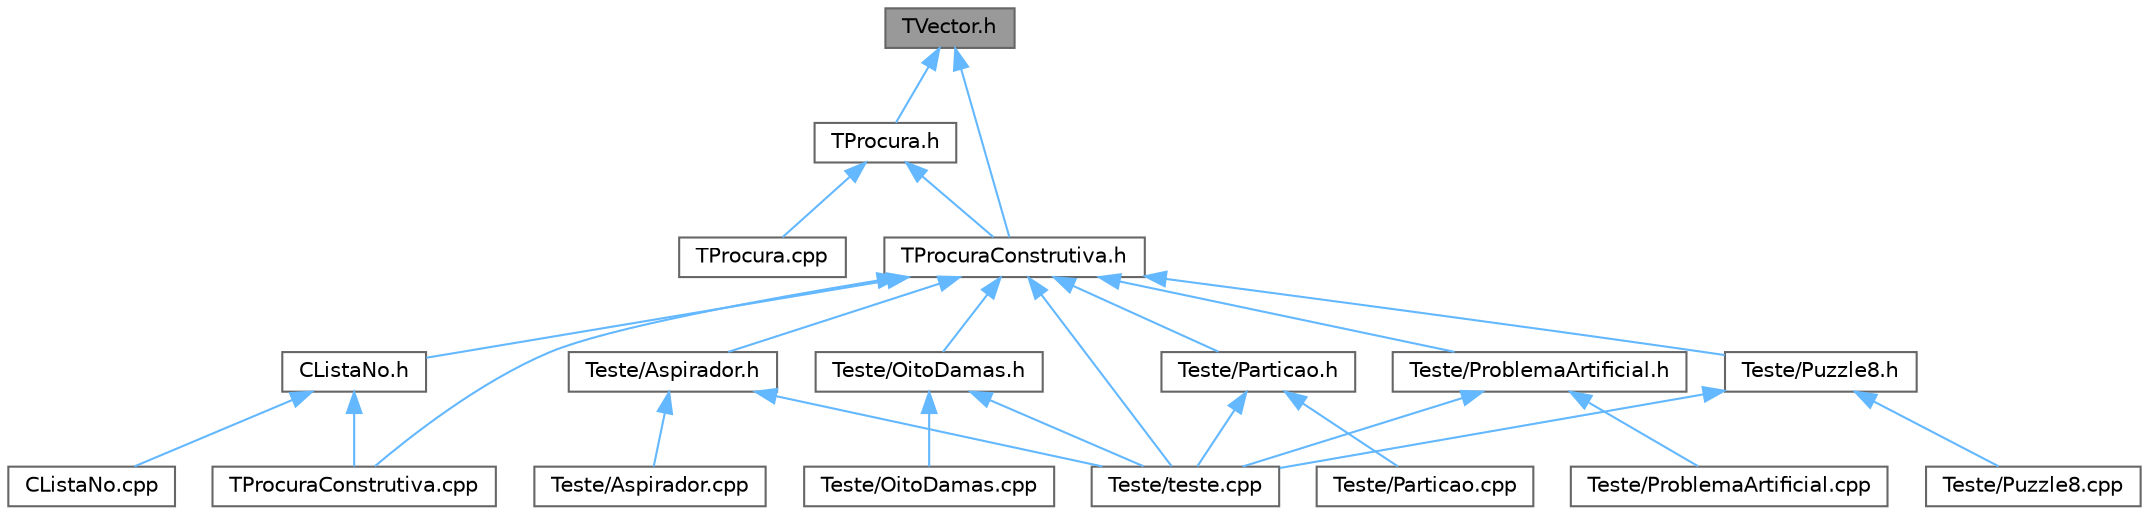 digraph "TVector.h"
{
 // LATEX_PDF_SIZE
  bgcolor="transparent";
  edge [fontname=Helvetica,fontsize=10,labelfontname=Helvetica,labelfontsize=10];
  node [fontname=Helvetica,fontsize=10,shape=box,height=0.2,width=0.4];
  Node1 [id="Node000001",label="TVector.h",height=0.2,width=0.4,color="gray40", fillcolor="grey60", style="filled", fontcolor="black",tooltip=" "];
  Node1 -> Node2 [id="edge25_Node000001_Node000002",dir="back",color="steelblue1",style="solid",tooltip=" "];
  Node2 [id="Node000002",label="TProcura.h",height=0.2,width=0.4,color="grey40", fillcolor="white", style="filled",URL="$TProcura_8h.html",tooltip=" "];
  Node2 -> Node3 [id="edge26_Node000002_Node000003",dir="back",color="steelblue1",style="solid",tooltip=" "];
  Node3 [id="Node000003",label="TProcura.cpp",height=0.2,width=0.4,color="grey40", fillcolor="white", style="filled",URL="$TProcura_8cpp.html",tooltip=" "];
  Node2 -> Node4 [id="edge27_Node000002_Node000004",dir="back",color="steelblue1",style="solid",tooltip=" "];
  Node4 [id="Node000004",label="TProcuraConstrutiva.h",height=0.2,width=0.4,color="grey40", fillcolor="white", style="filled",URL="$TProcuraConstrutiva_8h.html",tooltip=" "];
  Node4 -> Node5 [id="edge28_Node000004_Node000005",dir="back",color="steelblue1",style="solid",tooltip=" "];
  Node5 [id="Node000005",label="CListaNo.h",height=0.2,width=0.4,color="grey40", fillcolor="white", style="filled",URL="$CListaNo_8h.html",tooltip=" "];
  Node5 -> Node6 [id="edge29_Node000005_Node000006",dir="back",color="steelblue1",style="solid",tooltip=" "];
  Node6 [id="Node000006",label="CListaNo.cpp",height=0.2,width=0.4,color="grey40", fillcolor="white", style="filled",URL="$CListaNo_8cpp.html",tooltip=" "];
  Node5 -> Node7 [id="edge30_Node000005_Node000007",dir="back",color="steelblue1",style="solid",tooltip=" "];
  Node7 [id="Node000007",label="TProcuraConstrutiva.cpp",height=0.2,width=0.4,color="grey40", fillcolor="white", style="filled",URL="$TProcuraConstrutiva_8cpp.html",tooltip=" "];
  Node4 -> Node7 [id="edge31_Node000004_Node000007",dir="back",color="steelblue1",style="solid",tooltip=" "];
  Node4 -> Node8 [id="edge32_Node000004_Node000008",dir="back",color="steelblue1",style="solid",tooltip=" "];
  Node8 [id="Node000008",label="Teste/Aspirador.h",height=0.2,width=0.4,color="grey40", fillcolor="white", style="filled",URL="$Aspirador_8h.html",tooltip=" "];
  Node8 -> Node9 [id="edge33_Node000008_Node000009",dir="back",color="steelblue1",style="solid",tooltip=" "];
  Node9 [id="Node000009",label="Teste/Aspirador.cpp",height=0.2,width=0.4,color="grey40", fillcolor="white", style="filled",URL="$Aspirador_8cpp.html",tooltip=" "];
  Node8 -> Node10 [id="edge34_Node000008_Node000010",dir="back",color="steelblue1",style="solid",tooltip=" "];
  Node10 [id="Node000010",label="Teste/teste.cpp",height=0.2,width=0.4,color="grey40", fillcolor="white", style="filled",URL="$teste_8cpp.html",tooltip=" "];
  Node4 -> Node11 [id="edge35_Node000004_Node000011",dir="back",color="steelblue1",style="solid",tooltip=" "];
  Node11 [id="Node000011",label="Teste/OitoDamas.h",height=0.2,width=0.4,color="grey40", fillcolor="white", style="filled",URL="$OitoDamas_8h.html",tooltip=" "];
  Node11 -> Node12 [id="edge36_Node000011_Node000012",dir="back",color="steelblue1",style="solid",tooltip=" "];
  Node12 [id="Node000012",label="Teste/OitoDamas.cpp",height=0.2,width=0.4,color="grey40", fillcolor="white", style="filled",URL="$OitoDamas_8cpp.html",tooltip=" "];
  Node11 -> Node10 [id="edge37_Node000011_Node000010",dir="back",color="steelblue1",style="solid",tooltip=" "];
  Node4 -> Node13 [id="edge38_Node000004_Node000013",dir="back",color="steelblue1",style="solid",tooltip=" "];
  Node13 [id="Node000013",label="Teste/Particao.h",height=0.2,width=0.4,color="grey40", fillcolor="white", style="filled",URL="$Particao_8h.html",tooltip=" "];
  Node13 -> Node14 [id="edge39_Node000013_Node000014",dir="back",color="steelblue1",style="solid",tooltip=" "];
  Node14 [id="Node000014",label="Teste/Particao.cpp",height=0.2,width=0.4,color="grey40", fillcolor="white", style="filled",URL="$Particao_8cpp.html",tooltip=" "];
  Node13 -> Node10 [id="edge40_Node000013_Node000010",dir="back",color="steelblue1",style="solid",tooltip=" "];
  Node4 -> Node15 [id="edge41_Node000004_Node000015",dir="back",color="steelblue1",style="solid",tooltip=" "];
  Node15 [id="Node000015",label="Teste/ProblemaArtificial.h",height=0.2,width=0.4,color="grey40", fillcolor="white", style="filled",URL="$ProblemaArtificial_8h.html",tooltip=" "];
  Node15 -> Node16 [id="edge42_Node000015_Node000016",dir="back",color="steelblue1",style="solid",tooltip=" "];
  Node16 [id="Node000016",label="Teste/ProblemaArtificial.cpp",height=0.2,width=0.4,color="grey40", fillcolor="white", style="filled",URL="$ProblemaArtificial_8cpp.html",tooltip=" "];
  Node15 -> Node10 [id="edge43_Node000015_Node000010",dir="back",color="steelblue1",style="solid",tooltip=" "];
  Node4 -> Node17 [id="edge44_Node000004_Node000017",dir="back",color="steelblue1",style="solid",tooltip=" "];
  Node17 [id="Node000017",label="Teste/Puzzle8.h",height=0.2,width=0.4,color="grey40", fillcolor="white", style="filled",URL="$Puzzle8_8h.html",tooltip=" "];
  Node17 -> Node18 [id="edge45_Node000017_Node000018",dir="back",color="steelblue1",style="solid",tooltip=" "];
  Node18 [id="Node000018",label="Teste/Puzzle8.cpp",height=0.2,width=0.4,color="grey40", fillcolor="white", style="filled",URL="$Puzzle8_8cpp.html",tooltip=" "];
  Node17 -> Node10 [id="edge46_Node000017_Node000010",dir="back",color="steelblue1",style="solid",tooltip=" "];
  Node4 -> Node10 [id="edge47_Node000004_Node000010",dir="back",color="steelblue1",style="solid",tooltip=" "];
  Node1 -> Node4 [id="edge48_Node000001_Node000004",dir="back",color="steelblue1",style="solid",tooltip=" "];
}
